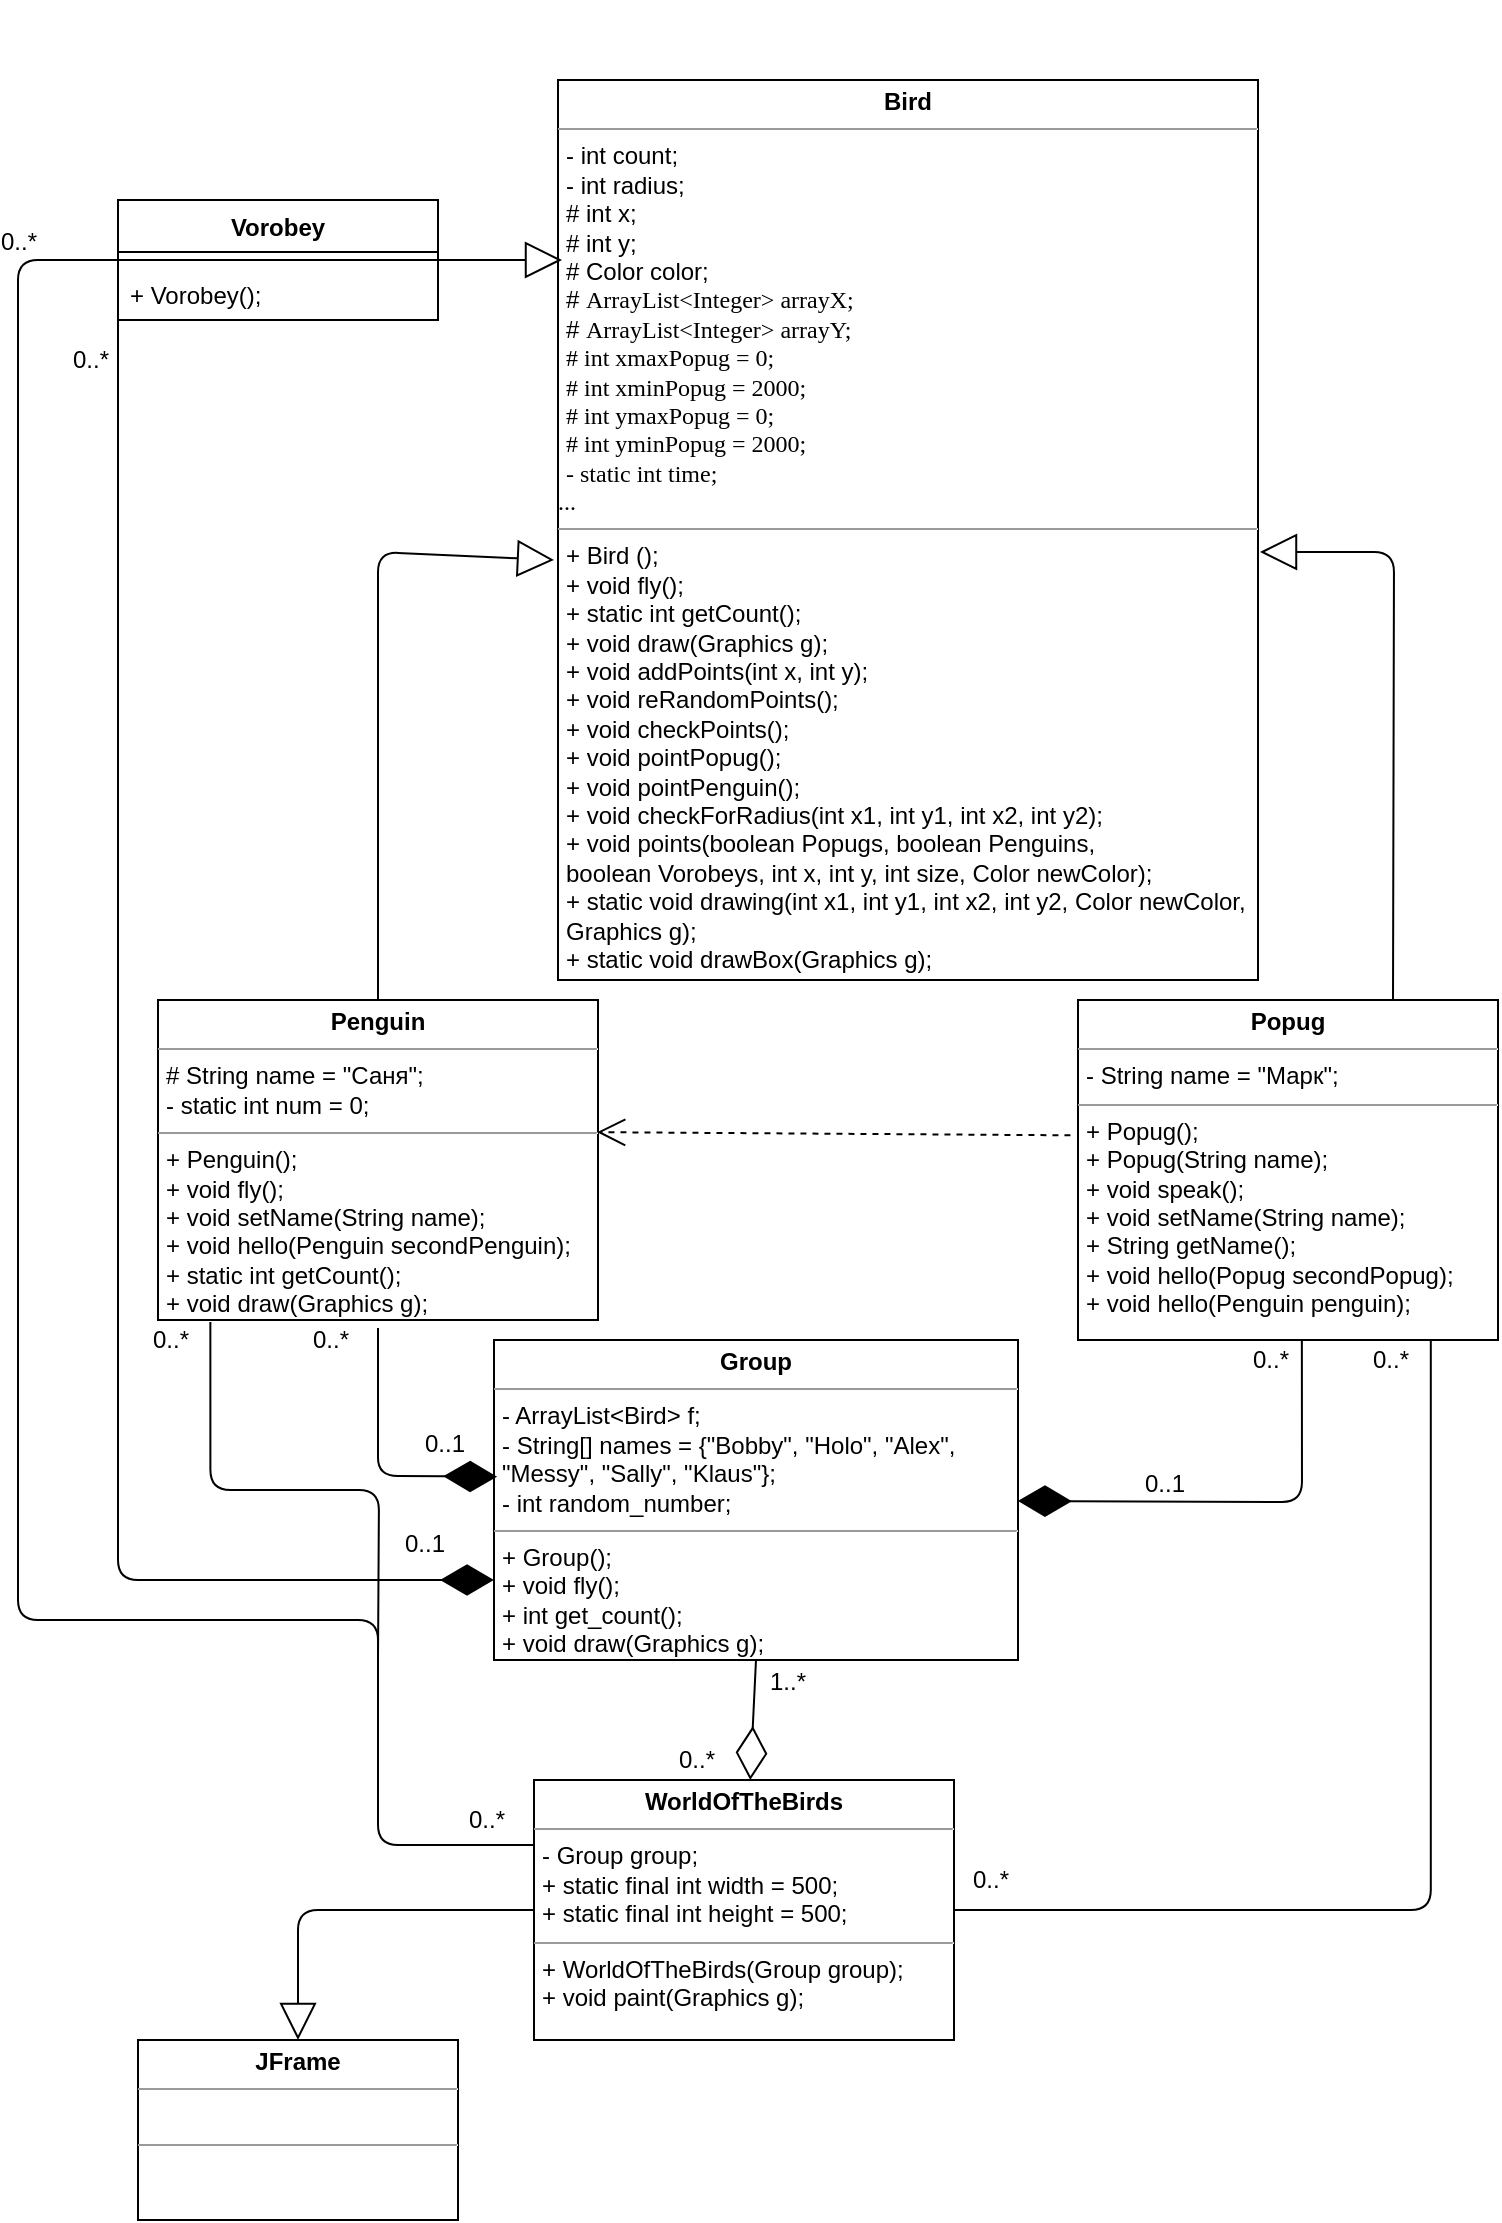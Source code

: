 <mxfile version="12.3.3" type="device" pages="1"><diagram name="Page-1" id="b5b7bab2-c9e2-2cf4-8b2a-24fd1a2a6d21"><mxGraphModel dx="788" dy="483" grid="1" gridSize="10" guides="1" tooltips="1" connect="1" arrows="1" fold="1" page="1" pageScale="1" pageWidth="827" pageHeight="1169" background="#ffffff" math="0" shadow="0"><root><mxCell id="0"/><mxCell id="1" parent="0"/><mxCell id="ZHpPS9t3lthxcDd_p15T-2" value="&lt;p style=&quot;margin: 0px ; margin-top: 4px ; text-align: center&quot;&gt;&lt;b&gt;Bird&lt;/b&gt;&lt;/p&gt;&lt;hr size=&quot;1&quot;&gt;&lt;p style=&quot;margin: 0px ; margin-left: 4px&quot;&gt;- int count;&lt;/p&gt;&lt;p style=&quot;margin: 0px ; margin-left: 4px&quot;&gt;- int radius;&lt;/p&gt;&lt;p style=&quot;margin: 0px ; margin-left: 4px&quot;&gt;# int x;&lt;/p&gt;&lt;p style=&quot;margin: 0px ; margin-left: 4px&quot;&gt;# int y;&lt;/p&gt;&lt;p style=&quot;margin: 0px ; margin-left: 4px&quot;&gt;# Color color;&lt;/p&gt;&lt;p style=&quot;margin: 0px ; margin-left: 4px&quot;&gt;#&amp;nbsp;&lt;span style=&quot;font-family: &amp;#34;consolas&amp;#34;&quot;&gt;ArrayList&amp;lt;Integer&amp;gt; &lt;/span&gt;&lt;span style=&quot;font-family: &amp;#34;consolas&amp;#34;&quot;&gt;arrayX;&lt;/span&gt;&lt;/p&gt;&lt;p style=&quot;margin: 0px ; margin-left: 4px&quot;&gt;#&amp;nbsp;&lt;span style=&quot;font-family: &amp;#34;consolas&amp;#34;&quot;&gt;ArrayList&amp;lt;Integer&amp;gt;&amp;nbsp;&lt;/span&gt;&lt;span style=&quot;font-family: &amp;#34;consolas&amp;#34;&quot;&gt;arrayY;&lt;/span&gt;&lt;/p&gt;&lt;p style=&quot;margin: 0px ; margin-left: 4px&quot;&gt;&lt;span style=&quot;font-family: &amp;#34;consolas&amp;#34;&quot;&gt;# int xmaxPopug = 0;&lt;/span&gt;&lt;/p&gt;&lt;p style=&quot;margin: 0px ; margin-left: 4px&quot;&gt;&lt;font face=&quot;consolas&quot;&gt;# int xminPopug = 2000;&lt;/font&gt;&lt;/p&gt;&lt;p style=&quot;margin: 0px ; margin-left: 4px&quot;&gt;&lt;font face=&quot;consolas&quot;&gt;# int ymaxPopug = 0;&lt;/font&gt;&lt;/p&gt;&lt;p style=&quot;margin: 0px ; margin-left: 4px&quot;&gt;&lt;font face=&quot;consolas&quot;&gt;# int yminPopug = 2000;&lt;/font&gt;&lt;/p&gt;&lt;p style=&quot;margin: 0px ; margin-left: 4px&quot;&gt;&lt;font face=&quot;consolas&quot;&gt;- static int time;&lt;/font&gt;&lt;/p&gt;&lt;span style=&quot;font-family: &amp;#34;consolas&amp;#34;&quot;&gt;...&lt;br&gt;&lt;/span&gt;&lt;hr size=&quot;1&quot;&gt;&lt;p style=&quot;margin: 0px ; margin-left: 4px&quot;&gt;+ Bird ();&lt;/p&gt;&lt;p style=&quot;margin: 0px ; margin-left: 4px&quot;&gt;+ void fly();&lt;/p&gt;&lt;p style=&quot;margin: 0px ; margin-left: 4px&quot;&gt;+ static int getCount();&lt;/p&gt;&lt;p style=&quot;margin: 0px ; margin-left: 4px&quot;&gt;+ void draw(Graphics g);&lt;/p&gt;&lt;p style=&quot;margin: 0px ; margin-left: 4px&quot;&gt;+ void addPoints(int x, int y);&lt;/p&gt;&lt;p style=&quot;margin: 0px ; margin-left: 4px&quot;&gt;+ void reRandomPoints();&lt;/p&gt;&lt;p style=&quot;margin: 0px ; margin-left: 4px&quot;&gt;+ void checkPoints();&lt;/p&gt;&lt;p style=&quot;margin: 0px ; margin-left: 4px&quot;&gt;+ void pointPopug();&lt;/p&gt;&lt;p style=&quot;margin: 0px ; margin-left: 4px&quot;&gt;+ void pointPenguin();&lt;/p&gt;&lt;p style=&quot;margin: 0px ; margin-left: 4px&quot;&gt;+ void checkForRadius(int x1, int y1, int x2, int y2);&lt;/p&gt;&lt;p style=&quot;margin: 0px ; margin-left: 4px&quot;&gt;+ void points(boolean Popugs, boolean Penguins,&lt;/p&gt;&lt;p style=&quot;margin: 0px ; margin-left: 4px&quot;&gt;boolean Vorobeys, int x, int y, int size, Color newColor);&lt;/p&gt;&lt;p style=&quot;margin: 0px ; margin-left: 4px&quot;&gt;+ static void drawing(int x1, int y1, int x2, int y2, Color newColor,&lt;/p&gt;&lt;p style=&quot;margin: 0px ; margin-left: 4px&quot;&gt;Graphics g);&lt;/p&gt;&lt;p style=&quot;margin: 0px ; margin-left: 4px&quot;&gt;+ static void drawBox(Graphics g);&lt;/p&gt;&lt;p style=&quot;margin: 0px ; margin-left: 4px&quot;&gt;&lt;br&gt;&lt;/p&gt;" style="verticalAlign=top;align=left;overflow=fill;fontSize=12;fontFamily=Helvetica;html=1;" parent="1" vertex="1"><mxGeometry x="320" y="10" width="350" height="450" as="geometry"/></mxCell><mxCell id="ZHpPS9t3lthxcDd_p15T-5" value="&lt;p style=&quot;margin: 0px ; margin-top: 4px ; text-align: center&quot;&gt;&lt;b&gt;Popug&lt;/b&gt;&lt;/p&gt;&lt;hr size=&quot;1&quot;&gt;&lt;p style=&quot;margin: 0px ; margin-left: 4px&quot;&gt;- String name = &quot;Марк&quot;;&lt;/p&gt;&lt;hr size=&quot;1&quot;&gt;&lt;p style=&quot;margin: 0px ; margin-left: 4px&quot;&gt;+ Popug();&lt;/p&gt;&lt;p style=&quot;margin: 0px ; margin-left: 4px&quot;&gt;+ Popug(String name);&lt;/p&gt;&lt;p style=&quot;margin: 0px ; margin-left: 4px&quot;&gt;+ void speak();&lt;/p&gt;&lt;p style=&quot;margin: 0px ; margin-left: 4px&quot;&gt;+ void setName(String name);&lt;/p&gt;&lt;p style=&quot;margin: 0px ; margin-left: 4px&quot;&gt;+ String getName();&lt;/p&gt;&lt;p style=&quot;margin: 0px ; margin-left: 4px&quot;&gt;+ void hello(Popug secondPopug);&lt;/p&gt;&lt;p style=&quot;margin: 0px ; margin-left: 4px&quot;&gt;+ void hello(Penguin penguin);&lt;/p&gt;&lt;p style=&quot;margin: 0px ; margin-left: 4px&quot;&gt;&lt;br&gt;&lt;/p&gt;&lt;p style=&quot;margin: 0px ; margin-left: 4px&quot;&gt;&lt;br&gt;&lt;/p&gt;" style="verticalAlign=top;align=left;overflow=fill;fontSize=12;fontFamily=Helvetica;html=1;" parent="1" vertex="1"><mxGeometry x="580" y="470" width="210" height="170" as="geometry"/></mxCell><mxCell id="ZHpPS9t3lthxcDd_p15T-6" value="&lt;p style=&quot;margin: 0px ; margin-top: 4px ; text-align: center&quot;&gt;&lt;b&gt;Penguin&lt;/b&gt;&lt;/p&gt;&lt;hr size=&quot;1&quot;&gt;&lt;p style=&quot;margin: 0px ; margin-left: 4px&quot;&gt;# String name = &quot;Саня&quot;;&lt;/p&gt;&lt;p style=&quot;margin: 0px ; margin-left: 4px&quot;&gt;- static int num = 0;&lt;/p&gt;&lt;hr size=&quot;1&quot;&gt;&lt;p style=&quot;margin: 0px ; margin-left: 4px&quot;&gt;+ Penguin();&lt;/p&gt;&lt;p style=&quot;margin: 0px ; margin-left: 4px&quot;&gt;+ void fly();&lt;/p&gt;&lt;p style=&quot;margin: 0px ; margin-left: 4px&quot;&gt;+ void setName(String name);&lt;/p&gt;&lt;p style=&quot;margin: 0px ; margin-left: 4px&quot;&gt;+ void hello(Penguin secondPenguin);&lt;/p&gt;&lt;p style=&quot;margin: 0px ; margin-left: 4px&quot;&gt;+ static int getCount();&lt;/p&gt;&lt;p style=&quot;margin: 0px ; margin-left: 4px&quot;&gt;+ void draw(Graphics g);&lt;/p&gt;" style="verticalAlign=top;align=left;overflow=fill;fontSize=12;fontFamily=Helvetica;html=1;" parent="1" vertex="1"><mxGeometry x="120" y="470" width="220" height="160" as="geometry"/></mxCell><mxCell id="ZHpPS9t3lthxcDd_p15T-13" value="" style="endArrow=block;endSize=16;endFill=0;html=1;exitX=0.5;exitY=0;exitDx=0;exitDy=0;" parent="1" source="ZHpPS9t3lthxcDd_p15T-6" edge="1"><mxGeometry width="160" relative="1" as="geometry"><mxPoint x="320" y="500" as="sourcePoint"/><mxPoint x="318" y="250" as="targetPoint"/><Array as="points"><mxPoint x="230" y="246"/></Array></mxGeometry></mxCell><mxCell id="ZHpPS9t3lthxcDd_p15T-14" value="" style="endArrow=block;endSize=16;endFill=0;html=1;exitX=0.75;exitY=0;exitDx=0;exitDy=0;" parent="1" source="ZHpPS9t3lthxcDd_p15T-5" edge="1"><mxGeometry width="160" relative="1" as="geometry"><mxPoint x="40" y="630" as="sourcePoint"/><mxPoint x="671" y="246" as="targetPoint"/><Array as="points"><mxPoint x="738" y="246"/></Array></mxGeometry></mxCell><mxCell id="ZHpPS9t3lthxcDd_p15T-15" value="" style="endArrow=open;endSize=12;dashed=1;html=1;exitX=-0.018;exitY=0.398;exitDx=0;exitDy=0;exitPerimeter=0;entryX=0.998;entryY=0.413;entryDx=0;entryDy=0;entryPerimeter=0;" parent="1" source="ZHpPS9t3lthxcDd_p15T-5" target="ZHpPS9t3lthxcDd_p15T-6" edge="1"><mxGeometry width="160" relative="1" as="geometry"><mxPoint x="550" y="490" as="sourcePoint"/><mxPoint x="300" y="460" as="targetPoint"/></mxGeometry></mxCell><mxCell id="ZHpPS9t3lthxcDd_p15T-16" value="&lt;p style=&quot;margin: 0px ; margin-top: 4px ; text-align: center&quot;&gt;&lt;b&gt;Group&lt;/b&gt;&lt;/p&gt;&lt;hr size=&quot;1&quot;&gt;&lt;p style=&quot;margin: 0px ; margin-left: 4px&quot;&gt;- ArrayList&amp;lt;Bird&amp;gt; f;&lt;/p&gt;&lt;p style=&quot;margin: 0px ; margin-left: 4px&quot;&gt;- String[] names = {&quot;Bobby&quot;, &quot;Holo&quot;, &quot;Alex&quot;,&amp;nbsp;&lt;/p&gt;&lt;p style=&quot;margin: 0px ; margin-left: 4px&quot;&gt;&quot;Messy&quot;, &quot;Sally&quot;, &quot;Klaus&quot;};&lt;/p&gt;&lt;p style=&quot;margin: 0px ; margin-left: 4px&quot;&gt;- int random_number;&lt;/p&gt;&lt;hr size=&quot;1&quot;&gt;&lt;p style=&quot;margin: 0px ; margin-left: 4px&quot;&gt;+ Group();&lt;/p&gt;&lt;p style=&quot;margin: 0px ; margin-left: 4px&quot;&gt;+ void fly();&lt;/p&gt;&lt;p style=&quot;margin: 0px ; margin-left: 4px&quot;&gt;+ int get_count();&lt;/p&gt;&lt;p style=&quot;margin: 0px ; margin-left: 4px&quot;&gt;+ void draw(Graphics g);&lt;/p&gt;" style="verticalAlign=top;align=left;overflow=fill;fontSize=12;fontFamily=Helvetica;html=1;" parent="1" vertex="1"><mxGeometry x="288" y="640" width="262" height="160" as="geometry"/></mxCell><mxCell id="ZHpPS9t3lthxcDd_p15T-17" value="&lt;p style=&quot;margin: 0px ; margin-top: 4px ; text-align: center&quot;&gt;&lt;b&gt;WorldOfTheBirds&lt;/b&gt;&lt;/p&gt;&lt;hr size=&quot;1&quot;&gt;&lt;p style=&quot;margin: 0px ; margin-left: 4px&quot;&gt;- Group group;&lt;/p&gt;&lt;p style=&quot;margin: 0px ; margin-left: 4px&quot;&gt;+ static final int width = 500;&lt;/p&gt;&lt;p style=&quot;margin: 0px ; margin-left: 4px&quot;&gt;+ static final int height = 500;&lt;/p&gt;&lt;hr size=&quot;1&quot;&gt;&lt;p style=&quot;margin: 0px ; margin-left: 4px&quot;&gt;+ WorldOfTheBirds(Group group);&lt;/p&gt;&lt;p style=&quot;margin: 0px ; margin-left: 4px&quot;&gt;+ void paint(Graphics g);&lt;/p&gt;" style="verticalAlign=top;align=left;overflow=fill;fontSize=12;fontFamily=Helvetica;html=1;" parent="1" vertex="1"><mxGeometry x="308" y="860" width="210" height="130" as="geometry"/></mxCell><mxCell id="U6NtC0hzHkQtE0xAPlmq-2" value="&lt;p style=&quot;margin: 0px ; margin-top: 4px ; text-align: center&quot;&gt;&lt;b&gt;JFrame&lt;/b&gt;&lt;/p&gt;&lt;hr size=&quot;1&quot;&gt;&lt;br&gt;&lt;hr size=&quot;1&quot;&gt;" style="verticalAlign=top;align=left;overflow=fill;fontSize=12;fontFamily=Helvetica;html=1;" parent="1" vertex="1"><mxGeometry x="110" y="990" width="160" height="90" as="geometry"/></mxCell><mxCell id="U6NtC0hzHkQtE0xAPlmq-3" value="" style="endArrow=block;endSize=16;endFill=0;html=1;exitX=0;exitY=0.5;exitDx=0;exitDy=0;entryX=0.5;entryY=0;entryDx=0;entryDy=0;" parent="1" source="ZHpPS9t3lthxcDd_p15T-17" target="U6NtC0hzHkQtE0xAPlmq-2" edge="1"><mxGeometry width="160" relative="1" as="geometry"><mxPoint x="40" y="960" as="sourcePoint"/><mxPoint x="200" y="960" as="targetPoint"/><Array as="points"><mxPoint x="190" y="925"/></Array></mxGeometry></mxCell><mxCell id="E406NdeKLTxvRdaktc_f-20" value="Vorobey" style="swimlane;fontStyle=1;align=center;verticalAlign=top;childLayout=stackLayout;horizontal=1;startSize=26;horizontalStack=0;resizeParent=1;resizeParentMax=0;resizeLast=0;collapsible=1;marginBottom=0;" parent="1" vertex="1"><mxGeometry x="100" y="70" width="160" height="60" as="geometry"><mxRectangle x="40" y="70" width="80" height="26" as="alternateBounds"/></mxGeometry></mxCell><mxCell id="E406NdeKLTxvRdaktc_f-22" value="" style="line;strokeWidth=1;fillColor=none;align=left;verticalAlign=middle;spacingTop=-1;spacingLeft=3;spacingRight=3;rotatable=0;labelPosition=right;points=[];portConstraint=eastwest;" parent="E406NdeKLTxvRdaktc_f-20" vertex="1"><mxGeometry y="26" width="160" height="8" as="geometry"/></mxCell><mxCell id="E406NdeKLTxvRdaktc_f-23" value="+ Vorobey();" style="text;strokeColor=none;fillColor=none;align=left;verticalAlign=top;spacingLeft=4;spacingRight=4;overflow=hidden;rotatable=0;points=[[0,0.5],[1,0.5]];portConstraint=eastwest;" parent="E406NdeKLTxvRdaktc_f-20" vertex="1"><mxGeometry y="34" width="160" height="26" as="geometry"/></mxCell><mxCell id="E406NdeKLTxvRdaktc_f-25" value="" style="endArrow=block;endSize=16;endFill=0;html=1;exitX=1;exitY=0.5;exitDx=0;exitDy=0;" parent="1" source="E406NdeKLTxvRdaktc_f-20" edge="1"><mxGeometry width="160" relative="1" as="geometry"><mxPoint x="40" y="960" as="sourcePoint"/><mxPoint x="322" y="100" as="targetPoint"/></mxGeometry></mxCell><mxCell id="_Y_bn0GCD2Xi8F8MMVqQ-1" value="" style="endArrow=none;html=1;edgeStyle=orthogonalEdgeStyle;exitX=0;exitY=0.5;exitDx=0;exitDy=0;entryX=0;entryY=0.25;entryDx=0;entryDy=0;" parent="1" source="E406NdeKLTxvRdaktc_f-20" target="ZHpPS9t3lthxcDd_p15T-17" edge="1"><mxGeometry relative="1" as="geometry"><mxPoint x="10" y="60" as="sourcePoint"/><mxPoint x="250" y="800" as="targetPoint"/><Array as="points"><mxPoint x="50" y="100"/><mxPoint x="50" y="780"/><mxPoint x="230" y="780"/><mxPoint x="230" y="892"/></Array></mxGeometry></mxCell><mxCell id="_Y_bn0GCD2Xi8F8MMVqQ-4" value="" style="endArrow=none;html=1;edgeStyle=orthogonalEdgeStyle;exitX=0.119;exitY=1.006;exitDx=0;exitDy=0;exitPerimeter=0;" parent="1" source="ZHpPS9t3lthxcDd_p15T-6" edge="1"><mxGeometry relative="1" as="geometry"><mxPoint x="20" y="1010" as="sourcePoint"/><mxPoint x="230" y="800" as="targetPoint"/></mxGeometry></mxCell><mxCell id="_Y_bn0GCD2Xi8F8MMVqQ-7" value="" style="endArrow=none;html=1;edgeStyle=orthogonalEdgeStyle;exitX=0.84;exitY=1.002;exitDx=0;exitDy=0;exitPerimeter=0;entryX=1;entryY=0.5;entryDx=0;entryDy=0;" parent="1" source="ZHpPS9t3lthxcDd_p15T-5" target="ZHpPS9t3lthxcDd_p15T-17" edge="1"><mxGeometry relative="1" as="geometry"><mxPoint x="20" y="1030" as="sourcePoint"/><mxPoint x="180" y="1030" as="targetPoint"/><Array as="points"><mxPoint x="756" y="925"/></Array></mxGeometry></mxCell><mxCell id="L5qh7snqBM7ESpEybEt8-1" value="" style="endArrow=diamondThin;endFill=1;endSize=24;html=1;exitX=0.533;exitY=1;exitDx=0;exitDy=0;exitPerimeter=0;" parent="1" source="ZHpPS9t3lthxcDd_p15T-5" target="ZHpPS9t3lthxcDd_p15T-16" edge="1"><mxGeometry width="160" relative="1" as="geometry"><mxPoint x="720" y="725" as="sourcePoint"/><mxPoint x="710" y="780" as="targetPoint"/><Array as="points"><mxPoint x="692" y="721"/></Array></mxGeometry></mxCell><mxCell id="L5qh7snqBM7ESpEybEt8-2" value="0..*" style="text;html=1;resizable=0;points=[];align=center;verticalAlign=middle;labelBackgroundColor=#ffffff;" parent="1" vertex="1" connectable="0"><mxGeometry x="700" y="470" as="geometry"><mxPoint x="-24" y="180" as="offset"/></mxGeometry></mxCell><mxCell id="L5qh7snqBM7ESpEybEt8-3" value="0..1" style="text;html=1;resizable=0;points=[];align=center;verticalAlign=middle;labelBackgroundColor=#ffffff;" parent="1" vertex="1" connectable="0"><mxGeometry x="620" y="610" as="geometry"><mxPoint x="3" y="102" as="offset"/></mxGeometry></mxCell><mxCell id="L5qh7snqBM7ESpEybEt8-4" value="" style="endArrow=diamondThin;endFill=1;endSize=24;html=1;entryX=0.006;entryY=0.427;entryDx=0;entryDy=0;entryPerimeter=0;" parent="1" target="ZHpPS9t3lthxcDd_p15T-16" edge="1"><mxGeometry width="160" relative="1" as="geometry"><mxPoint x="230" y="634" as="sourcePoint"/><mxPoint x="75.5" y="715" as="targetPoint"/><Array as="points"><mxPoint x="230" y="680"/><mxPoint x="230" y="708"/></Array></mxGeometry></mxCell><mxCell id="L5qh7snqBM7ESpEybEt8-5" value="" style="endArrow=diamondThin;endFill=1;endSize=24;html=1;entryX=0;entryY=0.75;entryDx=0;entryDy=0;" parent="1" target="ZHpPS9t3lthxcDd_p15T-16" edge="1"><mxGeometry width="160" relative="1" as="geometry"><mxPoint x="100" y="130" as="sourcePoint"/><mxPoint x="-250" y="710" as="targetPoint"/><Array as="points"><mxPoint x="100" y="760"/></Array></mxGeometry></mxCell><mxCell id="L5qh7snqBM7ESpEybEt8-6" value="0..1" style="text;html=1;resizable=0;points=[];align=center;verticalAlign=middle;labelBackgroundColor=#ffffff;" parent="1" vertex="1" connectable="0"><mxGeometry x="260" y="590" as="geometry"><mxPoint x="3" y="102" as="offset"/></mxGeometry></mxCell><mxCell id="L5qh7snqBM7ESpEybEt8-7" value="0..*" style="text;html=1;resizable=0;points=[];align=center;verticalAlign=middle;labelBackgroundColor=#ffffff;" parent="1" vertex="1" connectable="0"><mxGeometry x="230" y="460" as="geometry"><mxPoint x="-24" y="180" as="offset"/></mxGeometry></mxCell><mxCell id="L5qh7snqBM7ESpEybEt8-8" value="0..*" style="text;html=1;resizable=0;points=[];align=center;verticalAlign=middle;labelBackgroundColor=#ffffff;" parent="1" vertex="1" connectable="0"><mxGeometry x="110" y="-30" as="geometry"><mxPoint x="-24" y="180" as="offset"/></mxGeometry></mxCell><mxCell id="L5qh7snqBM7ESpEybEt8-9" value="0..1" style="text;html=1;resizable=0;points=[];align=center;verticalAlign=middle;labelBackgroundColor=#ffffff;" parent="1" vertex="1" connectable="0"><mxGeometry x="250" y="640" as="geometry"><mxPoint x="3" y="102" as="offset"/></mxGeometry></mxCell><mxCell id="lEnUhhAoPPGgsumZCiAY-1" value="0..*" style="text;html=1;resizable=0;points=[];align=center;verticalAlign=middle;labelBackgroundColor=#ffffff;" parent="1" vertex="1" connectable="0"><mxGeometry x="760" y="470" as="geometry"><mxPoint x="-24" y="180" as="offset"/></mxGeometry></mxCell><mxCell id="lEnUhhAoPPGgsumZCiAY-2" value="0..*" style="text;html=1;resizable=0;points=[];align=center;verticalAlign=middle;labelBackgroundColor=#ffffff;" parent="1" vertex="1" connectable="0"><mxGeometry x="560" y="730" as="geometry"><mxPoint x="-24" y="180" as="offset"/></mxGeometry></mxCell><mxCell id="lEnUhhAoPPGgsumZCiAY-3" value="0..*" style="text;html=1;resizable=0;points=[];align=center;verticalAlign=middle;labelBackgroundColor=#ffffff;" parent="1" vertex="1" connectable="0"><mxGeometry x="308" y="700" as="geometry"><mxPoint x="-24" y="180" as="offset"/></mxGeometry></mxCell><mxCell id="lEnUhhAoPPGgsumZCiAY-4" value="0..*" style="text;html=1;resizable=0;points=[];align=center;verticalAlign=middle;labelBackgroundColor=#ffffff;" parent="1" vertex="1" connectable="0"><mxGeometry x="650" y="260" as="geometry"><mxPoint x="-600" y="-169" as="offset"/></mxGeometry></mxCell><mxCell id="lEnUhhAoPPGgsumZCiAY-5" value="0..*" style="text;html=1;resizable=0;points=[];align=center;verticalAlign=middle;labelBackgroundColor=#ffffff;" parent="1" vertex="1" connectable="0"><mxGeometry x="150" y="460" as="geometry"><mxPoint x="-24" y="180" as="offset"/></mxGeometry></mxCell><mxCell id="Sb4GUuOwQ4zH5AxQrMp--1" value="" style="endArrow=diamondThin;endFill=0;endSize=24;html=1;exitX=0.5;exitY=1;exitDx=0;exitDy=0;" parent="1" source="ZHpPS9t3lthxcDd_p15T-16" target="ZHpPS9t3lthxcDd_p15T-17" edge="1"><mxGeometry width="160" relative="1" as="geometry"><mxPoint x="40" y="1010" as="sourcePoint"/><mxPoint x="200" y="1010" as="targetPoint"/></mxGeometry></mxCell><mxCell id="Sb4GUuOwQ4zH5AxQrMp--2" value="0..*" style="text;html=1;resizable=0;points=[];align=center;verticalAlign=middle;labelBackgroundColor=#ffffff;" parent="1" vertex="1" connectable="0"><mxGeometry x="412.5" y="670" as="geometry"><mxPoint x="-24" y="180" as="offset"/></mxGeometry></mxCell><mxCell id="Sb4GUuOwQ4zH5AxQrMp--3" value="&lt;font style=&quot;font-size: 12px&quot;&gt;1..*&lt;/font&gt;" style="resizable=0;html=1;align=left;verticalAlign=bottom;labelBackgroundColor=#ffffff;fontSize=10;" parent="1" connectable="0" vertex="1"><mxGeometry x="419" y="799.857" as="geometry"><mxPoint x="5" y="20" as="offset"/></mxGeometry></mxCell></root></mxGraphModel></diagram></mxfile>